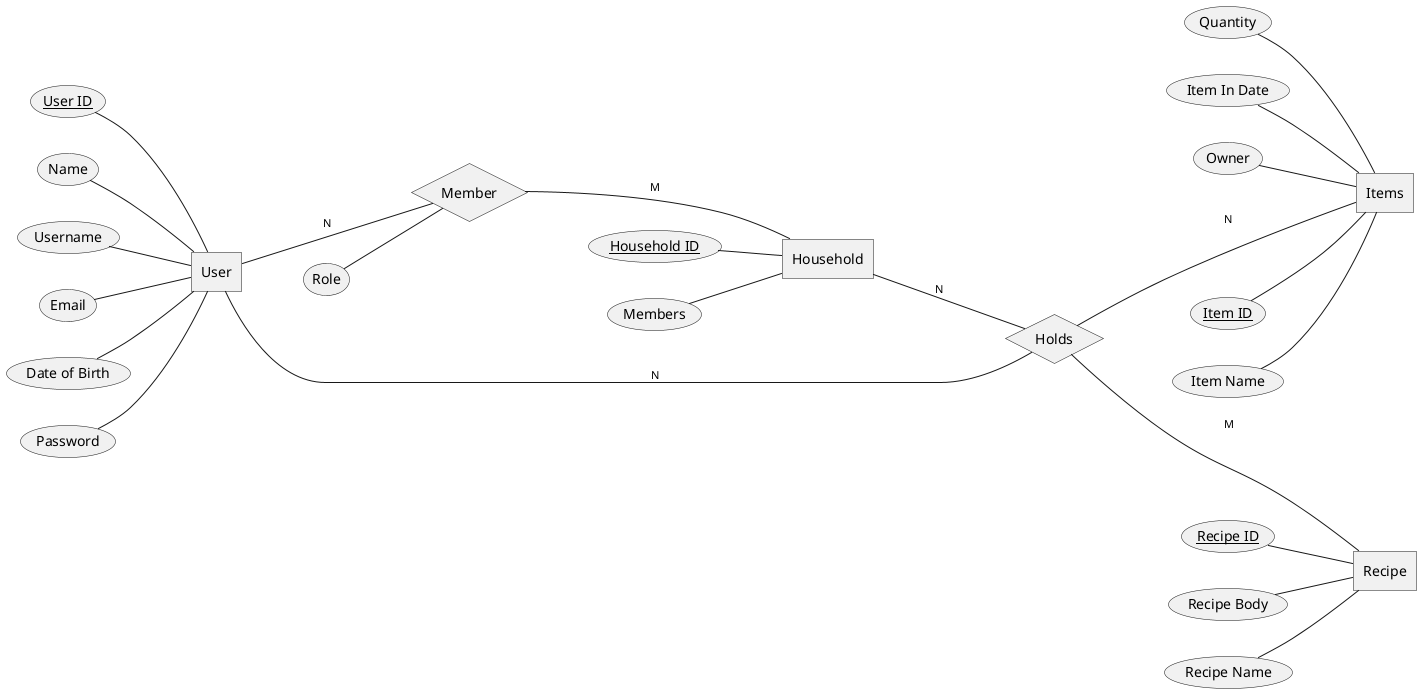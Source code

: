 @startuml
@startchen
left to right direction

entity User {
    User ID <<key>>
    Name
    Username
    Email
    Date of Birth
    Password
}
entity Household {
    Household ID <<key>>
    Members
}
entity Items {
    Item ID <<key>>
    Item Name
    Quantity
    Item In Date
    Owner
}
relationship Member {
    Role
}
entity Recipe {
    Recipe ID <<key>>
    Recipe Body
    Recipe Name
}
relationship Holds {
}

User -N- Member
Member -M- Household
Holds -N- Items

User -N- Holds
Holds -M- Recipe
Household -N- Holds

@endchen
@enduml